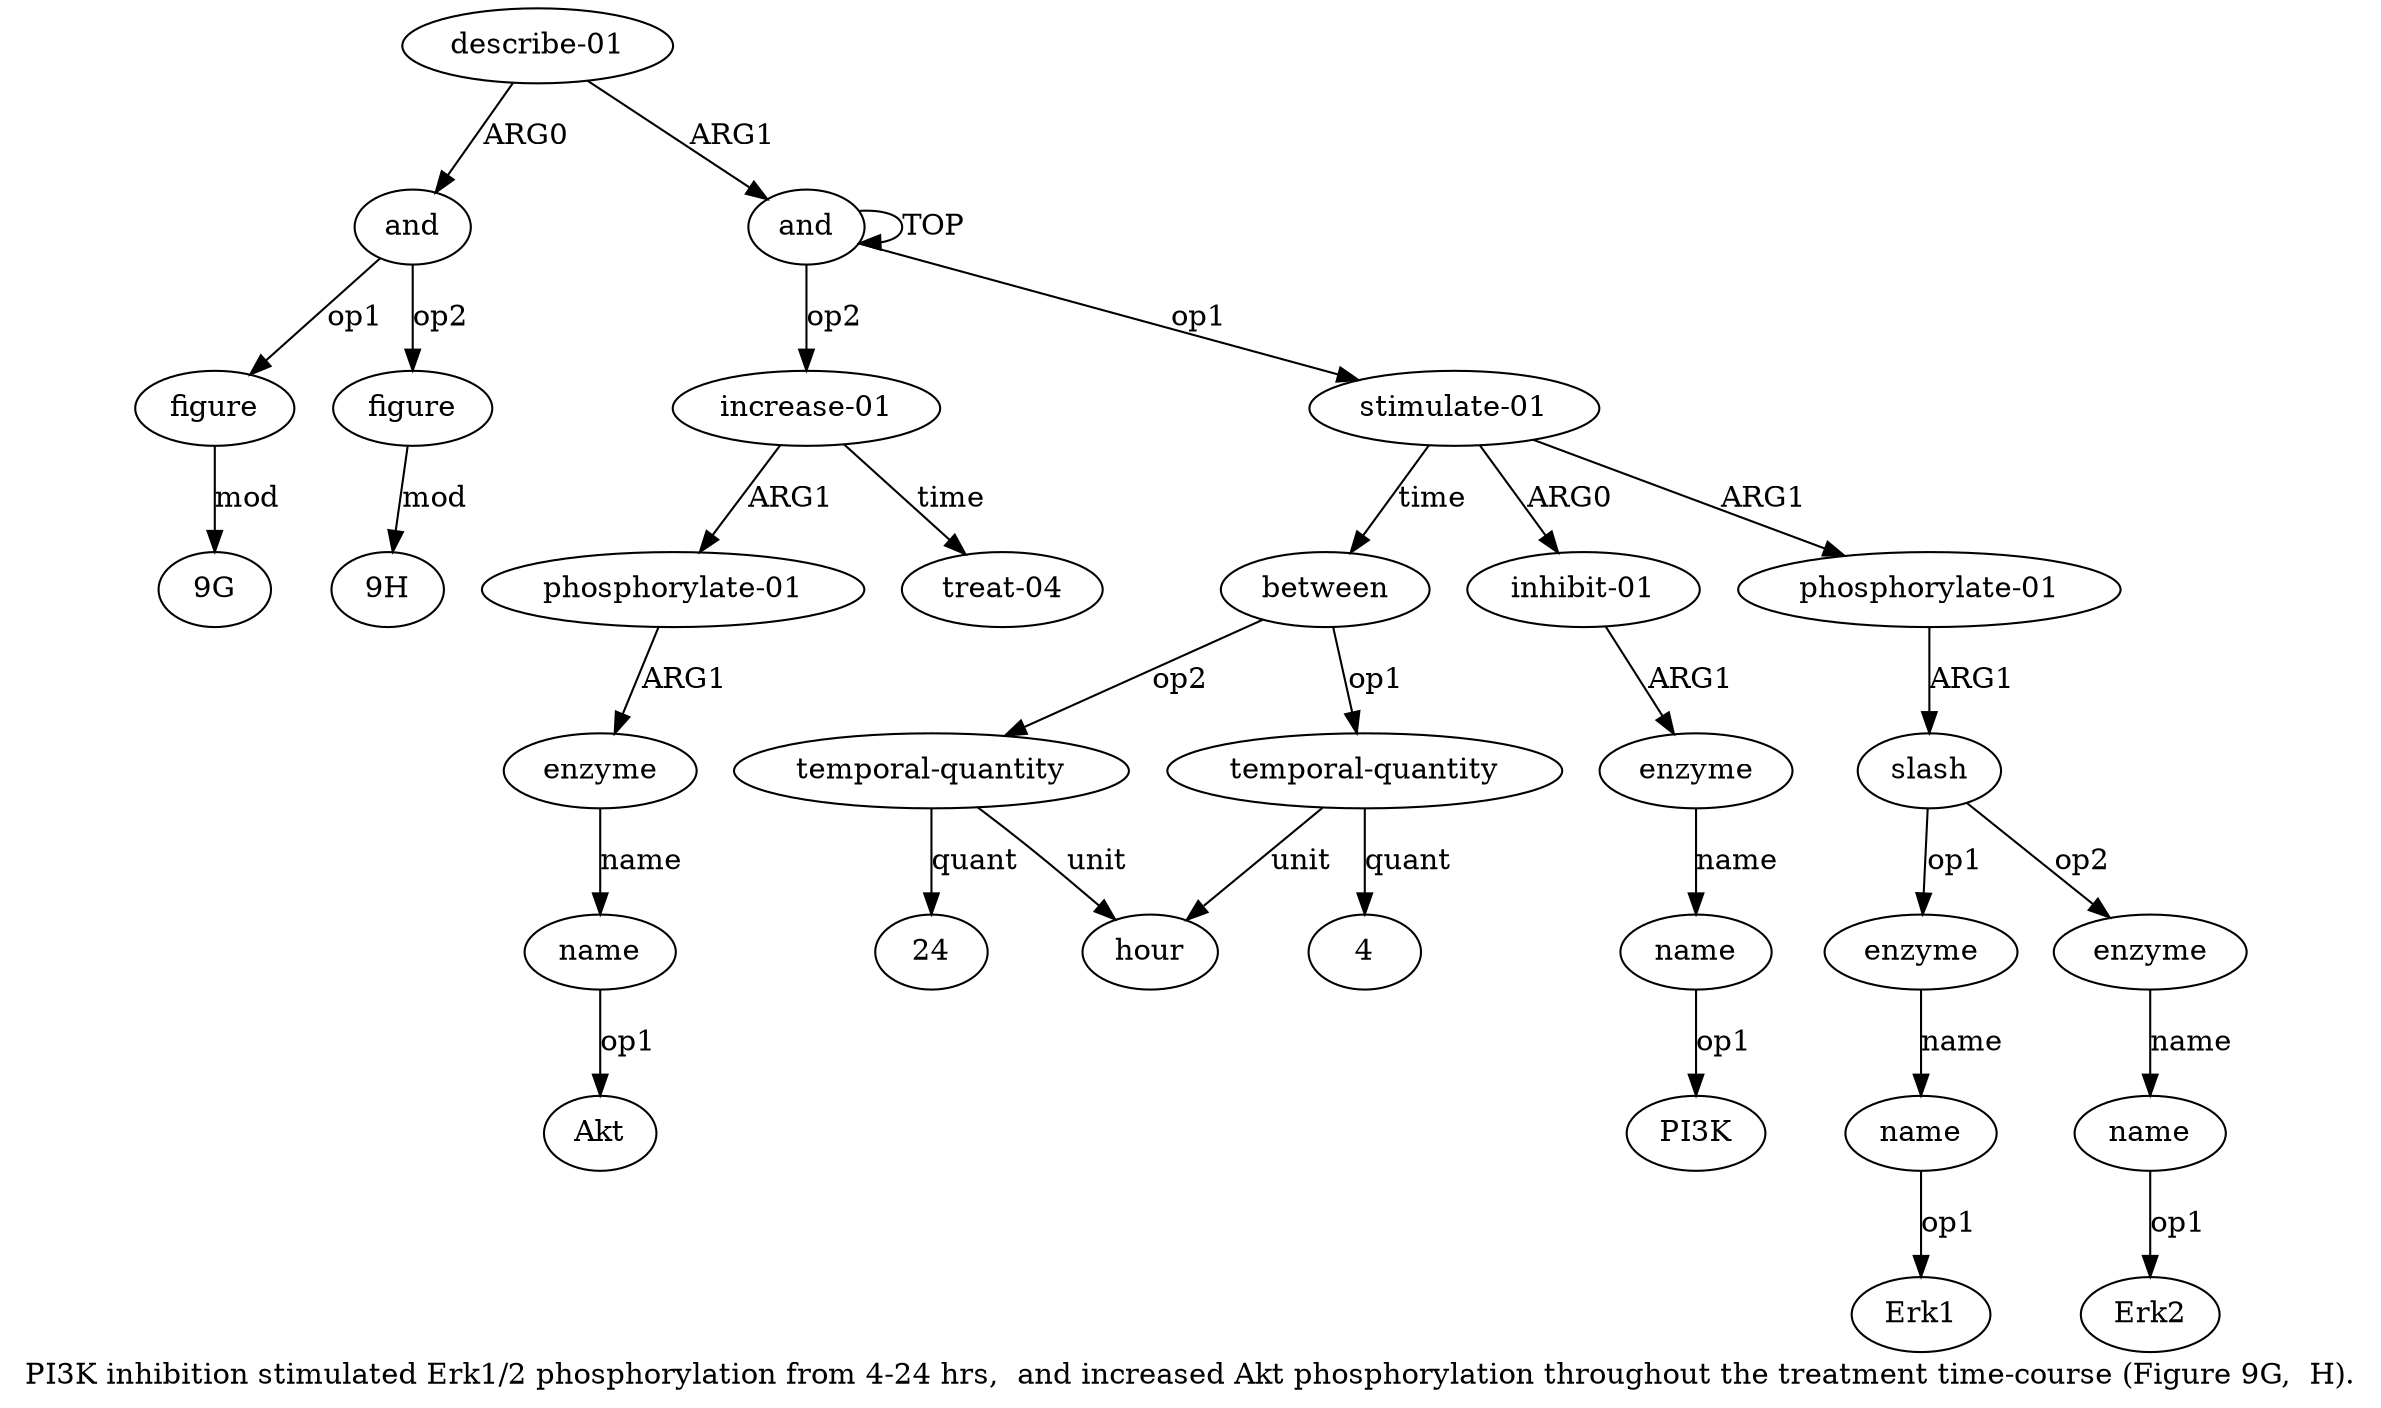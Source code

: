 digraph  {
	graph [label="PI3K inhibition stimulated Erk1/2 phosphorylation from 4-24 hrs,  and increased Akt phosphorylation throughout the treatment time-course (\
Figure 9G,  H)."];
	node [label="\N"];
	a20	 [color=black,
		gold_ind=20,
		gold_label="describe-01",
		label="describe-01",
		test_ind=20,
		test_label="describe-01"];
	a21	 [color=black,
		gold_ind=21,
		gold_label=and,
		label=and,
		test_ind=21,
		test_label=and];
	a20 -> a21 [key=0,
	color=black,
	gold_label=ARG0,
	label=ARG0,
	test_label=ARG0];
a0 [color=black,
	gold_ind=0,
	gold_label=and,
	label=and,
	test_ind=0,
	test_label=and];
a20 -> a0 [key=0,
color=black,
gold_label=ARG1,
label=ARG1,
test_label=ARG1];
a22 [color=black,
gold_ind=22,
gold_label=figure,
label=figure,
test_ind=22,
test_label=figure];
a21 -> a22 [key=0,
color=black,
gold_label=op1,
label=op1,
test_label=op1];
a23 [color=black,
gold_ind=23,
gold_label=figure,
label=figure,
test_ind=23,
test_label=figure];
a21 -> a23 [key=0,
color=black,
gold_label=op2,
label=op2,
test_label=op2];
"a22 9G" [color=black,
gold_ind=-1,
gold_label="9G",
label="9G",
test_ind=-1,
test_label="9G"];
a22 -> "a22 9G" [key=0,
color=black,
gold_label=mod,
label=mod,
test_label=mod];
"a23 9H" [color=black,
gold_ind=-1,
gold_label="9H",
label="9H",
test_ind=-1,
test_label="9H"];
a23 -> "a23 9H" [key=0,
color=black,
gold_label=mod,
label=mod,
test_label=mod];
"a4 PI3K" [color=black,
gold_ind=-1,
gold_label=PI3K,
label=PI3K,
test_ind=-1,
test_label=PI3K];
"a18 Akt" [color=black,
gold_ind=-1,
gold_label=Akt,
label=Akt,
test_ind=-1,
test_label=Akt];
"a10 Erk2" [color=black,
gold_ind=-1,
gold_label=Erk2,
label=Erk2,
test_ind=-1,
test_label=Erk2];
"a8 Erk1" [color=black,
gold_ind=-1,
gold_label=Erk1,
label=Erk1,
test_ind=-1,
test_label=Erk1];
"a14 24" [color=black,
gold_ind=-1,
gold_label=24,
label=24,
test_ind=-1,
test_label=24];
a15 [color=black,
gold_ind=15,
gold_label="increase-01",
label="increase-01",
test_ind=15,
test_label="increase-01"];
a16 [color=black,
gold_ind=16,
gold_label="phosphorylate-01",
label="phosphorylate-01",
test_ind=16,
test_label="phosphorylate-01"];
a15 -> a16 [key=0,
color=black,
gold_label=ARG1,
label=ARG1,
test_label=ARG1];
a19 [color=black,
gold_ind=19,
gold_label="treat-04",
label="treat-04",
test_ind=19,
test_label="treat-04"];
a15 -> a19 [key=0,
color=black,
gold_label=time,
label=time,
test_label=time];
a14 [color=black,
gold_ind=14,
gold_label="temporal-quantity",
label="temporal-quantity",
test_ind=14,
test_label="temporal-quantity"];
a14 -> "a14 24" [key=0,
color=black,
gold_label=quant,
label=quant,
test_label=quant];
a13 [color=black,
gold_ind=13,
gold_label=hour,
label=hour,
test_ind=13,
test_label=hour];
a14 -> a13 [key=0,
color=black,
gold_label=unit,
label=unit,
test_label=unit];
a17 [color=black,
gold_ind=17,
gold_label=enzyme,
label=enzyme,
test_ind=17,
test_label=enzyme];
a18 [color=black,
gold_ind=18,
gold_label=name,
label=name,
test_ind=18,
test_label=name];
a17 -> a18 [key=0,
color=black,
gold_label=name,
label=name,
test_label=name];
a16 -> a17 [key=0,
color=black,
gold_label=ARG1,
label=ARG1,
test_label=ARG1];
a11 [color=black,
gold_ind=11,
gold_label=between,
label=between,
test_ind=11,
test_label=between];
a11 -> a14 [key=0,
color=black,
gold_label=op2,
label=op2,
test_label=op2];
a12 [color=black,
gold_ind=12,
gold_label="temporal-quantity",
label="temporal-quantity",
test_ind=12,
test_label="temporal-quantity"];
a11 -> a12 [key=0,
color=black,
gold_label=op1,
label=op1,
test_label=op1];
a10 [color=black,
gold_ind=10,
gold_label=name,
label=name,
test_ind=10,
test_label=name];
a10 -> "a10 Erk2" [key=0,
color=black,
gold_label=op1,
label=op1,
test_label=op1];
a12 -> a13 [key=0,
color=black,
gold_label=unit,
label=unit,
test_label=unit];
"a12 4" [color=black,
gold_ind=-1,
gold_label=4,
label=4,
test_ind=-1,
test_label=4];
a12 -> "a12 4" [key=0,
color=black,
gold_label=quant,
label=quant,
test_label=quant];
a18 -> "a18 Akt" [key=0,
color=black,
gold_label=op1,
label=op1,
test_label=op1];
a1 [color=black,
gold_ind=1,
gold_label="stimulate-01",
label="stimulate-01",
test_ind=1,
test_label="stimulate-01"];
a1 -> a11 [key=0,
color=black,
gold_label=time,
label=time,
test_label=time];
a2 [color=black,
gold_ind=2,
gold_label="inhibit-01",
label="inhibit-01",
test_ind=2,
test_label="inhibit-01"];
a1 -> a2 [key=0,
color=black,
gold_label=ARG0,
label=ARG0,
test_label=ARG0];
a5 [color=black,
gold_ind=5,
gold_label="phosphorylate-01",
label="phosphorylate-01",
test_ind=5,
test_label="phosphorylate-01"];
a1 -> a5 [key=0,
color=black,
gold_label=ARG1,
label=ARG1,
test_label=ARG1];
a0 -> a15 [key=0,
color=black,
gold_label=op2,
label=op2,
test_label=op2];
a0 -> a1 [key=0,
color=black,
gold_label=op1,
label=op1,
test_label=op1];
a0 -> a0 [key=0,
color=black,
gold_label=TOP,
label=TOP,
test_label=TOP];
a3 [color=black,
gold_ind=3,
gold_label=enzyme,
label=enzyme,
test_ind=3,
test_label=enzyme];
a4 [color=black,
gold_ind=4,
gold_label=name,
label=name,
test_ind=4,
test_label=name];
a3 -> a4 [key=0,
color=black,
gold_label=name,
label=name,
test_label=name];
a2 -> a3 [key=0,
color=black,
gold_label=ARG1,
label=ARG1,
test_label=ARG1];
a6 [color=black,
gold_ind=6,
gold_label=slash,
label=slash,
test_ind=6,
test_label=slash];
a5 -> a6 [key=0,
color=black,
gold_label=ARG1,
label=ARG1,
test_label=ARG1];
a4 -> "a4 PI3K" [key=0,
color=black,
gold_label=op1,
label=op1,
test_label=op1];
a7 [color=black,
gold_ind=7,
gold_label=enzyme,
label=enzyme,
test_ind=7,
test_label=enzyme];
a8 [color=black,
gold_ind=8,
gold_label=name,
label=name,
test_ind=8,
test_label=name];
a7 -> a8 [key=0,
color=black,
gold_label=name,
label=name,
test_label=name];
a6 -> a7 [key=0,
color=black,
gold_label=op1,
label=op1,
test_label=op1];
a9 [color=black,
gold_ind=9,
gold_label=enzyme,
label=enzyme,
test_ind=9,
test_label=enzyme];
a6 -> a9 [key=0,
color=black,
gold_label=op2,
label=op2,
test_label=op2];
a9 -> a10 [key=0,
color=black,
gold_label=name,
label=name,
test_label=name];
a8 -> "a8 Erk1" [key=0,
color=black,
gold_label=op1,
label=op1,
test_label=op1];
}
